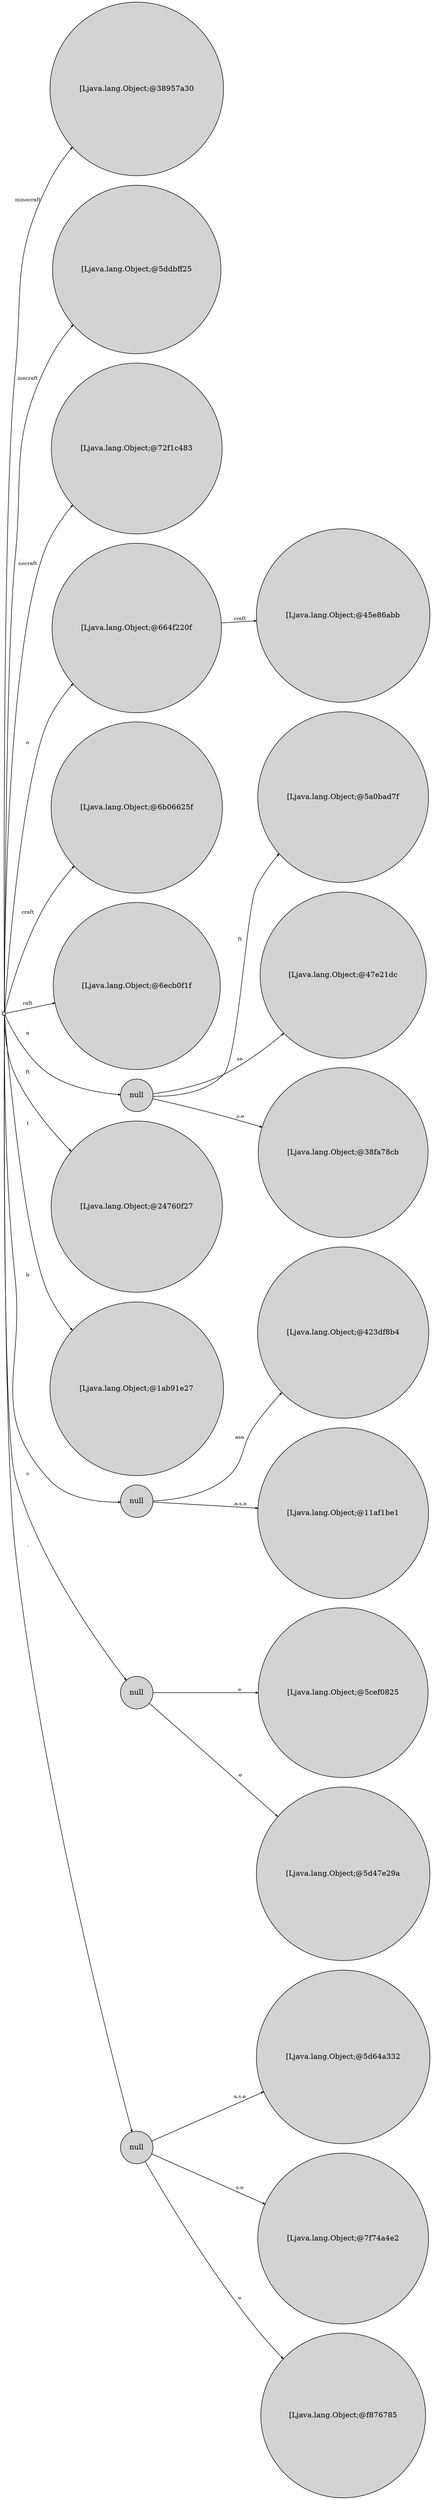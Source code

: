 digraph {
	rankdir = LR;
	ordering = out;
	edge [arrowsize=0.4,fontsize=10]
	nodeC692E4F [label="",style=filled,fillcolor=lightgrey,shape=circle,width=.1,height=.1];
//------leaves------
	node5A5CD3B0 [label="[Ljava.lang.Object;@38957a30",shape=point,style=filled,fillcolor=lightgrey,shape=circle,width=.07,height=.07]
	node1805A13C [label="[Ljava.lang.Object;@5ddbff25",shape=point,style=filled,fillcolor=lightgrey,shape=circle,width=.07,height=.07]
	node61A6667D [label="[Ljava.lang.Object;@72f1c483",shape=point,style=filled,fillcolor=lightgrey,shape=circle,width=.07,height=.07]
	node474897A0 [label="[Ljava.lang.Object;@45e86abb",shape=point,style=filled,fillcolor=lightgrey,shape=circle,width=.07,height=.07]
	node17AF69F5 [label="[Ljava.lang.Object;@6b06625f",shape=point,style=filled,fillcolor=lightgrey,shape=circle,width=.07,height=.07]
	node68F00D08 [label="[Ljava.lang.Object;@6ecb0f1f",shape=point,style=filled,fillcolor=lightgrey,shape=circle,width=.07,height=.07]
	node24733F2 [label="[Ljava.lang.Object;@5a0bad7f",shape=point,style=filled,fillcolor=lightgrey,shape=circle,width=.07,height=.07]
	node327B637B [label="[Ljava.lang.Object;@47e21dc",shape=point,style=filled,fillcolor=lightgrey,shape=circle,width=.07,height=.07]
	node3F1D4A02 [label="[Ljava.lang.Object;@38fa78cb",shape=point,style=filled,fillcolor=lightgrey,shape=circle,width=.07,height=.07]
	node5173B414 [label="[Ljava.lang.Object;@24760f27",shape=point,style=filled,fillcolor=lightgrey,shape=circle,width=.07,height=.07]
	node71EE1CF1 [label="[Ljava.lang.Object;@1ab91e27",shape=point,style=filled,fillcolor=lightgrey,shape=circle,width=.07,height=.07]
	node56A6CA70 [label="[Ljava.lang.Object;@423df8b4",shape=point,style=filled,fillcolor=lightgrey,shape=circle,width=.07,height=.07]
	node43B57D96 [label="[Ljava.lang.Object;@11af1be1",shape=point,style=filled,fillcolor=lightgrey,shape=circle,width=.07,height=.07]
	node713AA6EE [label="[Ljava.lang.Object;@5cef0825",shape=point,style=filled,fillcolor=lightgrey,shape=circle,width=.07,height=.07]
	node345E97E3 [label="[Ljava.lang.Object;@5d47e29a",shape=point,style=filled,fillcolor=lightgrey,shape=circle,width=.07,height=.07]
	node79EE220A [label="[Ljava.lang.Object;@5d64a332",shape=point,style=filled,fillcolor=lightgrey,shape=circle,width=.07,height=.07]
	node1DC5C6F2 [label="[Ljava.lang.Object;@7f74a4e2",shape=point,style=filled,fillcolor=lightgrey,shape=circle,width=.07,height=.07]
	node77823774 [label="[Ljava.lang.Object;@f876785",shape=point,style=filled,fillcolor=lightgrey,shape=circle,width=.07,height=.07]
//------internal nodes------
	node3C46D2D1 [label="[Ljava.lang.Object;@664f220f",style=filled,fillcolor=lightgrey,shape=circle,width=.07,height=.07]
	node909025 [label="null",style=filled,fillcolor=lightgrey,shape=circle,width=.07,height=.07]
	node349F64FD [label="null",style=filled,fillcolor=lightgrey,shape=circle,width=.07,height=.07]
	node3EC5F8E5 [label="null",style=filled,fillcolor=lightgrey,shape=circle,width=.07,height=.07]
	node2105FA68 [label="null",style=filled,fillcolor=lightgrey,shape=circle,width=.07,height=.07]
//------edges------
	nodeC692E4F -> node5A5CD3B0 [label="minecraft",weight=10]
	nodeC692E4F -> node1805A13C [label="inecraft",weight=10]
	nodeC692E4F -> node61A6667D [label="necraft",weight=10]
	nodeC692E4F -> node3C46D2D1 [label="e",weight=10]
	node3C46D2D1 -> node474897A0 [label="craft",weight=10]
	nodeC692E4F -> node17AF69F5 [label="craft",weight=10]
	nodeC692E4F -> node68F00D08 [label="raft",weight=10]
	nodeC692E4F -> node909025 [label="a",weight=10]
	node909025 -> node24733F2 [label="ft",weight=10]
	node909025 -> node327B637B [label="se",weight=10]
	node909025 -> node3F1D4A02 [label=".s.e",weight=10]
	nodeC692E4F -> node5173B414 [label="ft",weight=10]
	nodeC692E4F -> node71EE1CF1 [label="t",weight=10]
	nodeC692E4F -> node349F64FD [label="b",weight=10]
	node349F64FD -> node56A6CA70 [label="ase",weight=10]
	node349F64FD -> node43B57D96 [label=".a.s.e",weight=10]
	nodeC692E4F -> node3EC5F8E5 [label="s",weight=10]
	node3EC5F8E5 -> node713AA6EE [label="e",weight=10]
	node3EC5F8E5 -> node345E97E3 [label=".e",weight=10]
	nodeC692E4F -> node2105FA68 [label=".",weight=10]
	node2105FA68 -> node79EE220A [label="a.s.e",weight=10]
	node2105FA68 -> node1DC5C6F2 [label="s.e",weight=10]
	node2105FA68 -> node77823774 [label="e",weight=10]
}
